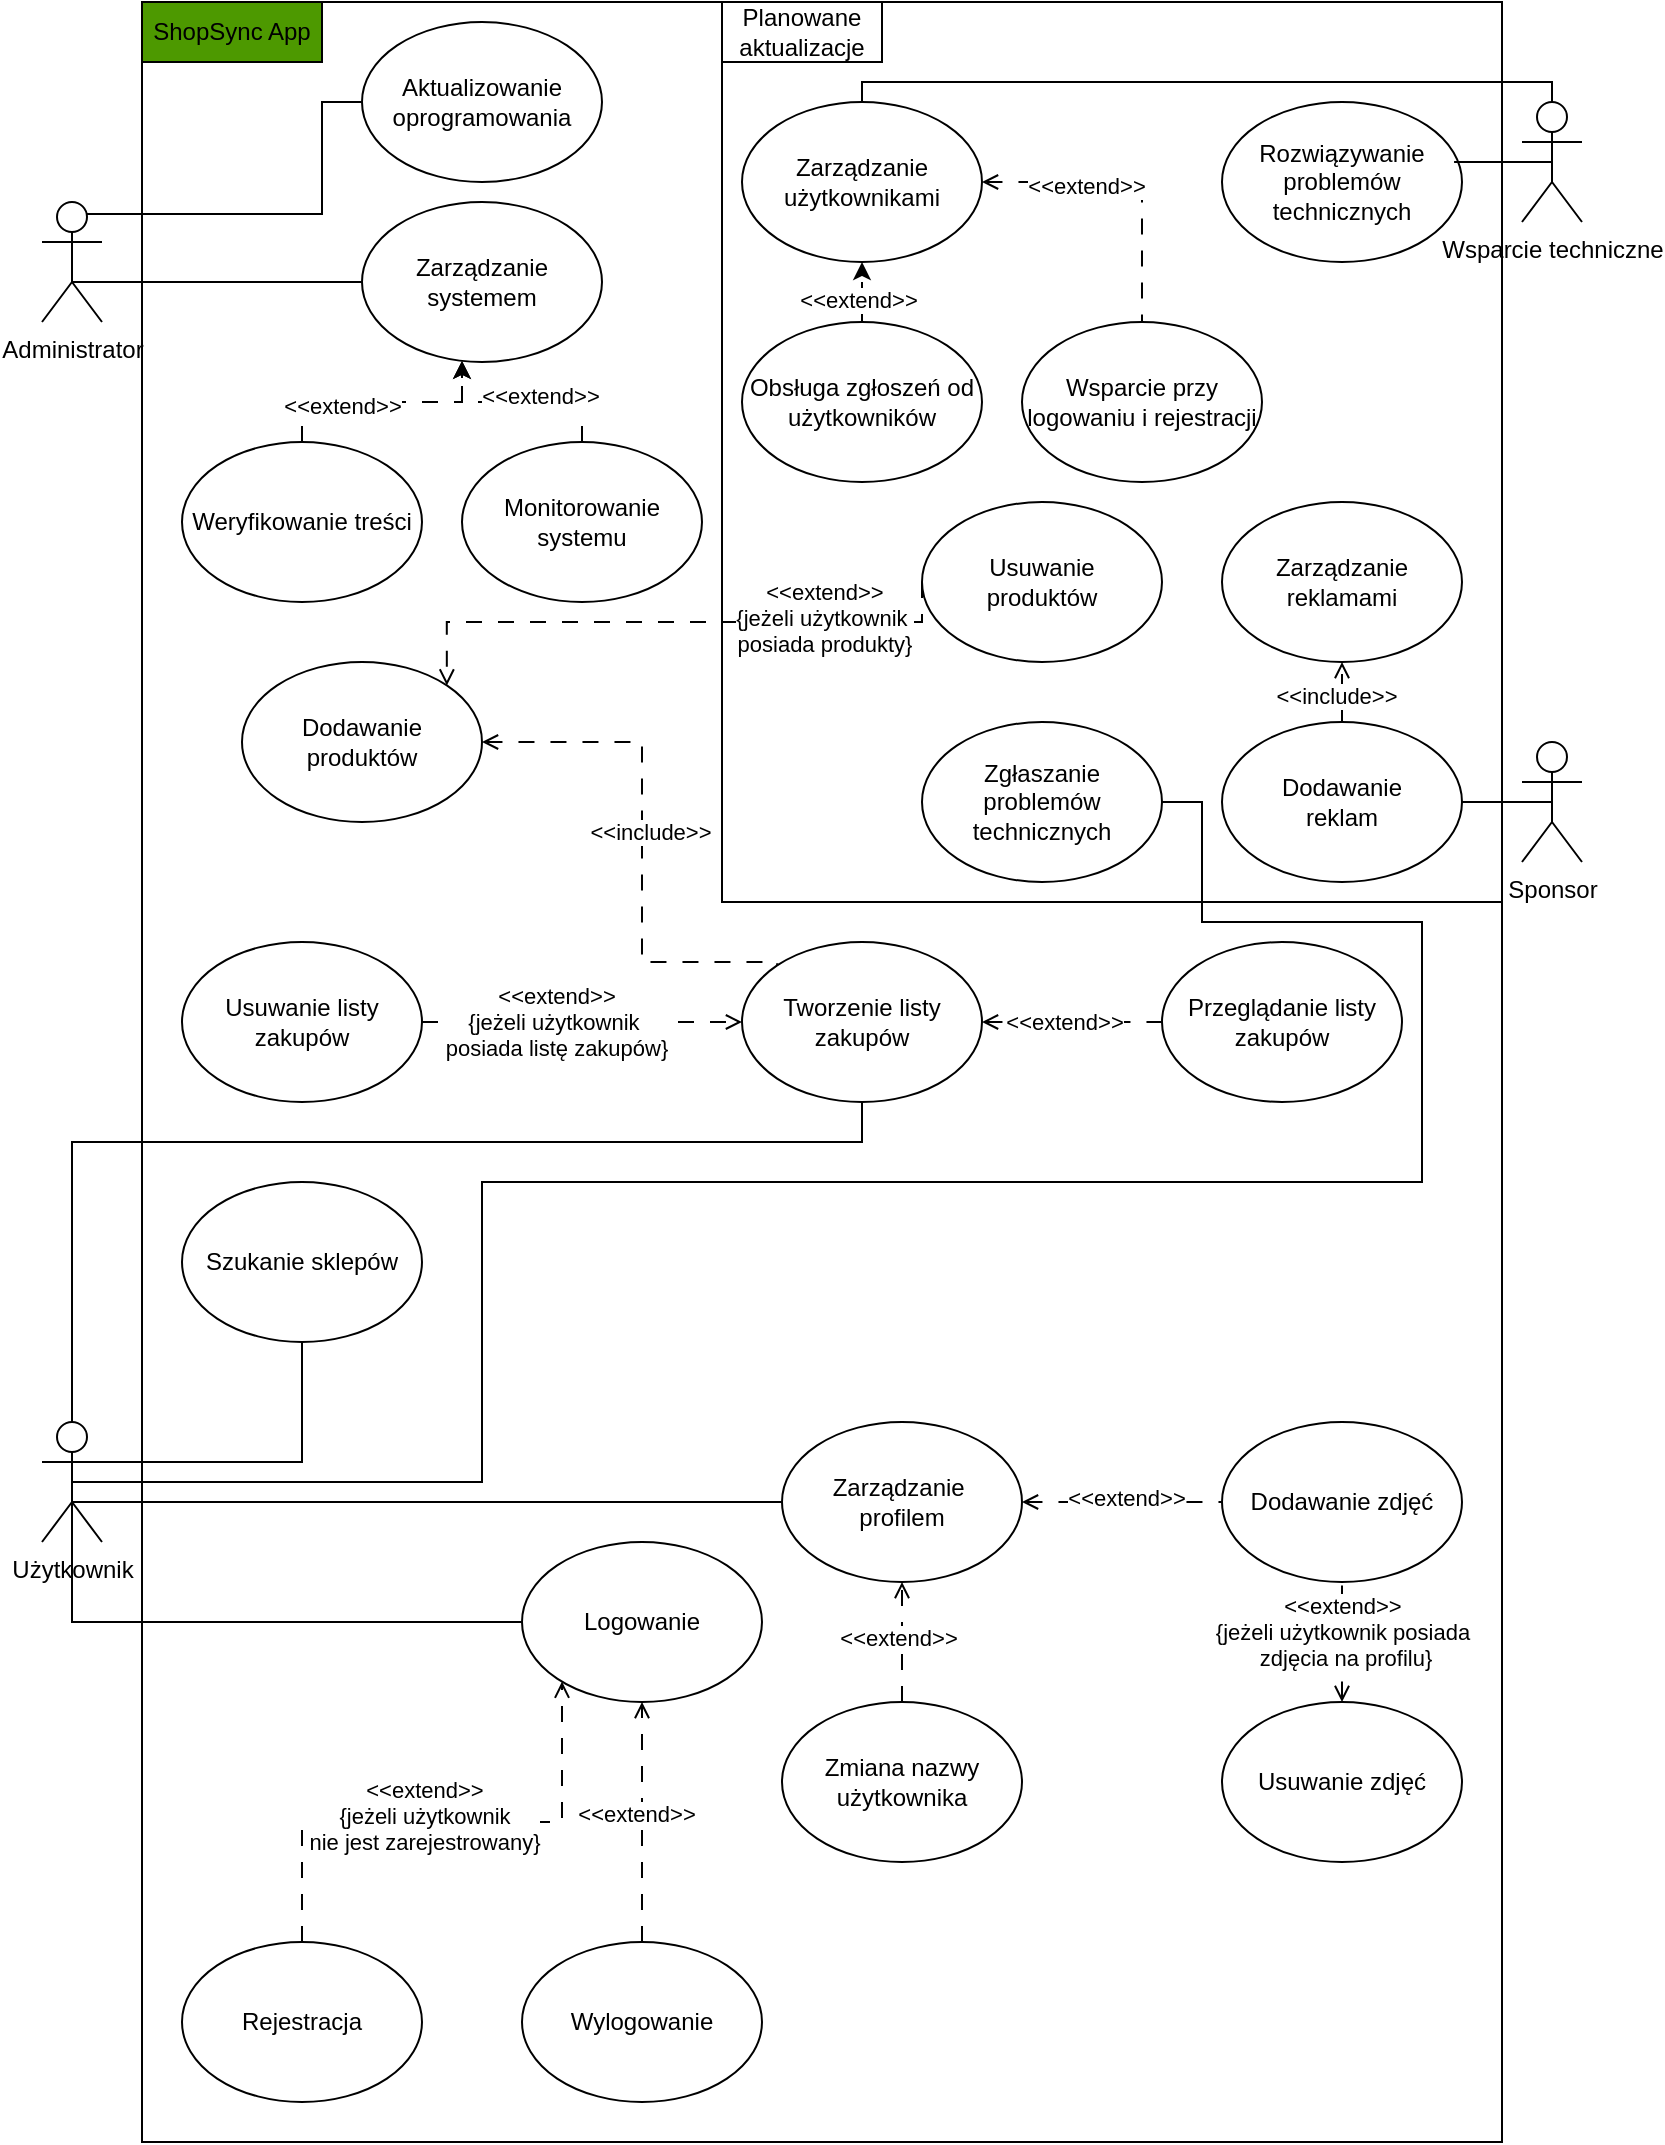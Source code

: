 <mxfile version="24.3.1" type="github">
  <diagram name="Page-1" id="LEZbWoxVUDS4-kTCrXxD">
    <mxGraphModel dx="1434" dy="782" grid="1" gridSize="10" guides="1" tooltips="1" connect="1" arrows="1" fold="1" page="1" pageScale="1" pageWidth="850" pageHeight="1100" math="0" shadow="0">
      <root>
        <mxCell id="0" />
        <mxCell id="1" parent="0" />
        <mxCell id="qrfRFLxY_1CpP_t62rLR-5" value="" style="rounded=0;whiteSpace=wrap;html=1;" parent="1" vertex="1">
          <mxGeometry x="80" y="20" width="680" height="1070" as="geometry" />
        </mxCell>
        <mxCell id="ckPdH6CkobrNddJZp5nC-2" value="" style="rounded=0;whiteSpace=wrap;html=1;" vertex="1" parent="1">
          <mxGeometry x="370" y="20" width="390" height="450" as="geometry" />
        </mxCell>
        <mxCell id="e0XvPMYwWgMYgYlpoTrx-16" value="" style="edgeStyle=orthogonalEdgeStyle;rounded=0;orthogonalLoop=1;jettySize=auto;html=1;startArrow=none;startFill=0;endArrow=none;endFill=0;exitX=0.5;exitY=0.5;exitDx=0;exitDy=0;exitPerimeter=0;" parent="1" source="K87021AXg9v8rqYW4FeP-1" target="e0XvPMYwWgMYgYlpoTrx-7" edge="1">
          <mxGeometry relative="1" as="geometry">
            <Array as="points">
              <mxPoint x="45" y="160" />
            </Array>
          </mxGeometry>
        </mxCell>
        <mxCell id="e0XvPMYwWgMYgYlpoTrx-17" style="edgeStyle=orthogonalEdgeStyle;rounded=0;orthogonalLoop=1;jettySize=auto;html=1;exitX=0.75;exitY=0.1;exitDx=0;exitDy=0;exitPerimeter=0;entryX=0;entryY=0.5;entryDx=0;entryDy=0;endArrow=none;endFill=0;" parent="1" source="K87021AXg9v8rqYW4FeP-1" target="K87021AXg9v8rqYW4FeP-9" edge="1">
          <mxGeometry relative="1" as="geometry">
            <Array as="points">
              <mxPoint x="170" y="126" />
              <mxPoint x="170" y="70" />
            </Array>
          </mxGeometry>
        </mxCell>
        <mxCell id="K87021AXg9v8rqYW4FeP-1" value="&lt;div&gt;Administrator&lt;/div&gt;" style="shape=umlActor;verticalLabelPosition=bottom;verticalAlign=top;html=1;outlineConnect=0;" parent="1" vertex="1">
          <mxGeometry x="30" y="120" width="30" height="60" as="geometry" />
        </mxCell>
        <mxCell id="e0XvPMYwWgMYgYlpoTrx-27" style="edgeStyle=orthogonalEdgeStyle;rounded=0;orthogonalLoop=1;jettySize=auto;html=1;endArrow=open;endFill=0;startArrow=none;startFill=0;dashed=1;dashPattern=8 8;" parent="1" source="e0XvPMYwWgMYgYlpoTrx-4" target="e0XvPMYwWgMYgYlpoTrx-3" edge="1">
          <mxGeometry relative="1" as="geometry">
            <Array as="points">
              <mxPoint x="160" y="930" />
              <mxPoint x="290" y="930" />
            </Array>
          </mxGeometry>
        </mxCell>
        <mxCell id="e0XvPMYwWgMYgYlpoTrx-53" value="&lt;div&gt;&amp;lt;&amp;lt;extend&amp;gt;&amp;gt;&lt;/div&gt;&lt;div&gt;{jeżeli użytkownik&lt;/div&gt;&lt;div&gt;nie jest zarejestrowany}&lt;/div&gt;" style="edgeLabel;html=1;align=center;verticalAlign=middle;resizable=0;points=[];" parent="e0XvPMYwWgMYgYlpoTrx-27" vertex="1" connectable="0">
          <mxGeometry x="0.123" y="3" relative="1" as="geometry">
            <mxPoint x="-25" as="offset" />
          </mxGeometry>
        </mxCell>
        <mxCell id="e0XvPMYwWgMYgYlpoTrx-74" style="edgeStyle=orthogonalEdgeStyle;rounded=0;orthogonalLoop=1;jettySize=auto;html=1;exitX=0.5;exitY=0.5;exitDx=0;exitDy=0;exitPerimeter=0;entryX=0;entryY=0.5;entryDx=0;entryDy=0;endArrow=none;endFill=0;" parent="1" source="K87021AXg9v8rqYW4FeP-2" target="e0XvPMYwWgMYgYlpoTrx-43" edge="1">
          <mxGeometry relative="1" as="geometry">
            <Array as="points">
              <mxPoint x="45" y="770" />
            </Array>
          </mxGeometry>
        </mxCell>
        <mxCell id="e0XvPMYwWgMYgYlpoTrx-75" style="edgeStyle=orthogonalEdgeStyle;rounded=0;orthogonalLoop=1;jettySize=auto;html=1;exitX=0.5;exitY=0.5;exitDx=0;exitDy=0;exitPerimeter=0;entryX=0.5;entryY=1;entryDx=0;entryDy=0;endArrow=none;endFill=0;" parent="1" source="K87021AXg9v8rqYW4FeP-2" target="e0XvPMYwWgMYgYlpoTrx-5" edge="1">
          <mxGeometry relative="1" as="geometry">
            <Array as="points">
              <mxPoint x="45" y="750" />
              <mxPoint x="160" y="750" />
            </Array>
          </mxGeometry>
        </mxCell>
        <mxCell id="ckPdH6CkobrNddJZp5nC-18" style="edgeStyle=orthogonalEdgeStyle;rounded=0;orthogonalLoop=1;jettySize=auto;html=1;exitX=0.5;exitY=0.5;exitDx=0;exitDy=0;exitPerimeter=0;endArrow=none;endFill=0;entryX=1;entryY=0.5;entryDx=0;entryDy=0;" edge="1" parent="1" source="K87021AXg9v8rqYW4FeP-2" target="e0XvPMYwWgMYgYlpoTrx-37">
          <mxGeometry relative="1" as="geometry">
            <Array as="points">
              <mxPoint x="250" y="760" />
              <mxPoint x="250" y="610" />
              <mxPoint x="720" y="610" />
              <mxPoint x="720" y="480" />
              <mxPoint x="610" y="480" />
              <mxPoint x="610" y="420" />
            </Array>
          </mxGeometry>
        </mxCell>
        <mxCell id="K87021AXg9v8rqYW4FeP-2" value="&lt;div&gt;Użytkownik&lt;/div&gt;" style="shape=umlActor;verticalLabelPosition=bottom;verticalAlign=top;html=1;outlineConnect=0;" parent="1" vertex="1">
          <mxGeometry x="30" y="730" width="30" height="60" as="geometry" />
        </mxCell>
        <mxCell id="K87021AXg9v8rqYW4FeP-9" value="&lt;div&gt;Aktualizowanie oprogramowania&lt;/div&gt;" style="ellipse;whiteSpace=wrap;html=1;" parent="1" vertex="1">
          <mxGeometry x="190" y="30" width="120" height="80" as="geometry" />
        </mxCell>
        <mxCell id="K87021AXg9v8rqYW4FeP-10" value="Przeglądanie listy zakupów" style="ellipse;whiteSpace=wrap;html=1;" parent="1" vertex="1">
          <mxGeometry x="590" y="490" width="120" height="80" as="geometry" />
        </mxCell>
        <mxCell id="e0XvPMYwWgMYgYlpoTrx-30" style="edgeStyle=orthogonalEdgeStyle;rounded=0;orthogonalLoop=1;jettySize=auto;html=1;entryX=0;entryY=0.5;entryDx=0;entryDy=0;exitX=1;exitY=0.5;exitDx=0;exitDy=0;startArrow=open;startFill=0;endArrow=none;endFill=0;dashed=1;dashPattern=8 8;" parent="1" source="e0XvPMYwWgMYgYlpoTrx-1" target="K87021AXg9v8rqYW4FeP-10" edge="1">
          <mxGeometry relative="1" as="geometry">
            <mxPoint x="450" y="550" as="sourcePoint" />
            <mxPoint x="370" y="410" as="targetPoint" />
            <Array as="points" />
          </mxGeometry>
        </mxCell>
        <mxCell id="e0XvPMYwWgMYgYlpoTrx-71" value="&amp;lt;&amp;lt;extend&amp;gt;&amp;gt;" style="edgeLabel;html=1;align=center;verticalAlign=middle;resizable=0;points=[];" parent="e0XvPMYwWgMYgYlpoTrx-30" vertex="1" connectable="0">
          <mxGeometry x="0.499" y="-2" relative="1" as="geometry">
            <mxPoint x="-27" y="-2" as="offset" />
          </mxGeometry>
        </mxCell>
        <mxCell id="e0XvPMYwWgMYgYlpoTrx-1" value="Tworzenie listy zakupów" style="ellipse;whiteSpace=wrap;html=1;" parent="1" vertex="1">
          <mxGeometry x="380" y="490" width="120" height="80" as="geometry" />
        </mxCell>
        <mxCell id="e0XvPMYwWgMYgYlpoTrx-2" value="&lt;div&gt;Dodawanie zdjęć&lt;/div&gt;" style="ellipse;whiteSpace=wrap;html=1;" parent="1" vertex="1">
          <mxGeometry x="620" y="730" width="120" height="80" as="geometry" />
        </mxCell>
        <mxCell id="e0XvPMYwWgMYgYlpoTrx-3" value="&lt;div&gt;Logowanie&lt;/div&gt;" style="ellipse;whiteSpace=wrap;html=1;" parent="1" vertex="1">
          <mxGeometry x="270" y="790" width="120" height="80" as="geometry" />
        </mxCell>
        <mxCell id="e0XvPMYwWgMYgYlpoTrx-28" value="" style="edgeStyle=orthogonalEdgeStyle;rounded=0;orthogonalLoop=1;jettySize=auto;html=1;exitX=0.5;exitY=0.5;exitDx=0;exitDy=0;exitPerimeter=0;endArrow=none;endFill=0;" parent="1" source="K87021AXg9v8rqYW4FeP-2" target="e0XvPMYwWgMYgYlpoTrx-3" edge="1">
          <mxGeometry relative="1" as="geometry">
            <Array as="points">
              <mxPoint x="45" y="830" />
              <mxPoint x="330" y="830" />
            </Array>
          </mxGeometry>
        </mxCell>
        <mxCell id="e0XvPMYwWgMYgYlpoTrx-4" value="&lt;div&gt;Rejestracja&lt;/div&gt;" style="ellipse;whiteSpace=wrap;html=1;" parent="1" vertex="1">
          <mxGeometry x="100" y="990" width="120" height="80" as="geometry" />
        </mxCell>
        <mxCell id="e0XvPMYwWgMYgYlpoTrx-5" value="Szukanie sklepów" style="ellipse;whiteSpace=wrap;html=1;" parent="1" vertex="1">
          <mxGeometry x="100" y="610" width="120" height="80" as="geometry" />
        </mxCell>
        <mxCell id="e0XvPMYwWgMYgYlpoTrx-36" value="" style="edgeStyle=orthogonalEdgeStyle;rounded=0;orthogonalLoop=1;jettySize=auto;html=1;startArrow=open;startFill=0;endArrow=none;endFill=0;dashed=1;dashPattern=8 8;" parent="1" source="e0XvPMYwWgMYgYlpoTrx-6" target="e0XvPMYwWgMYgYlpoTrx-33" edge="1">
          <mxGeometry relative="1" as="geometry" />
        </mxCell>
        <mxCell id="qrfRFLxY_1CpP_t62rLR-4" value="&lt;div style=&quot;font-size: 11px;&quot;&gt;&lt;font style=&quot;font-size: 11px;&quot;&gt;&amp;lt;&amp;lt;extend&amp;gt;&amp;gt;&lt;/font&gt;&lt;/div&gt;" style="edgeLabel;html=1;align=center;verticalAlign=middle;resizable=0;points=[];fontSize=12;" parent="e0XvPMYwWgMYgYlpoTrx-36" vertex="1" connectable="0">
          <mxGeometry x="-0.304" y="-2" relative="1" as="geometry">
            <mxPoint as="offset" />
          </mxGeometry>
        </mxCell>
        <mxCell id="e0XvPMYwWgMYgYlpoTrx-6" value="Zarządzanie użytkownikami" style="ellipse;whiteSpace=wrap;html=1;" parent="1" vertex="1">
          <mxGeometry x="380" y="70" width="120" height="80" as="geometry" />
        </mxCell>
        <mxCell id="e0XvPMYwWgMYgYlpoTrx-7" value="Zarządzanie systemem" style="ellipse;whiteSpace=wrap;html=1;" parent="1" vertex="1">
          <mxGeometry x="190" y="120" width="120" height="80" as="geometry" />
        </mxCell>
        <mxCell id="e0XvPMYwWgMYgYlpoTrx-18" value="" style="edgeStyle=orthogonalEdgeStyle;rounded=0;orthogonalLoop=1;jettySize=auto;html=1;dashed=1;dashPattern=8 8;" parent="1" source="e0XvPMYwWgMYgYlpoTrx-8" target="e0XvPMYwWgMYgYlpoTrx-7" edge="1">
          <mxGeometry relative="1" as="geometry">
            <Array as="points">
              <mxPoint x="160" y="220" />
              <mxPoint x="240" y="220" />
            </Array>
          </mxGeometry>
        </mxCell>
        <mxCell id="Vl1ABShufQXzU-Sie8y4-1" value="&amp;lt;&amp;lt;extend&amp;gt;&amp;gt;" style="edgeLabel;html=1;align=center;verticalAlign=middle;resizable=0;points=[];" parent="e0XvPMYwWgMYgYlpoTrx-18" vertex="1" connectable="0">
          <mxGeometry x="-0.339" y="-2" relative="1" as="geometry">
            <mxPoint as="offset" />
          </mxGeometry>
        </mxCell>
        <mxCell id="e0XvPMYwWgMYgYlpoTrx-8" value="Weryfikowanie treści" style="ellipse;whiteSpace=wrap;html=1;" parent="1" vertex="1">
          <mxGeometry x="100" y="240" width="120" height="80" as="geometry" />
        </mxCell>
        <mxCell id="e0XvPMYwWgMYgYlpoTrx-77" style="edgeStyle=orthogonalEdgeStyle;rounded=0;orthogonalLoop=1;jettySize=auto;html=1;exitX=0.5;exitY=0;exitDx=0;exitDy=0;exitPerimeter=0;entryX=0.5;entryY=0;entryDx=0;entryDy=0;endArrow=none;endFill=0;" parent="1" source="e0XvPMYwWgMYgYlpoTrx-9" target="e0XvPMYwWgMYgYlpoTrx-6" edge="1">
          <mxGeometry relative="1" as="geometry">
            <Array as="points">
              <mxPoint x="785" y="60" />
              <mxPoint x="440" y="60" />
            </Array>
          </mxGeometry>
        </mxCell>
        <mxCell id="e0XvPMYwWgMYgYlpoTrx-9" value="&lt;div&gt;Wsparcie techniczne&lt;/div&gt;" style="shape=umlActor;verticalLabelPosition=bottom;verticalAlign=top;html=1;outlineConnect=0;" parent="1" vertex="1">
          <mxGeometry x="770" y="70" width="30" height="60" as="geometry" />
        </mxCell>
        <mxCell id="ckPdH6CkobrNddJZp5nC-11" style="edgeStyle=orthogonalEdgeStyle;rounded=0;orthogonalLoop=1;jettySize=auto;html=1;exitX=0.5;exitY=0.5;exitDx=0;exitDy=0;exitPerimeter=0;endArrow=none;endFill=0;" edge="1" parent="1" source="e0XvPMYwWgMYgYlpoTrx-10" target="ckPdH6CkobrNddJZp5nC-8">
          <mxGeometry relative="1" as="geometry" />
        </mxCell>
        <mxCell id="e0XvPMYwWgMYgYlpoTrx-10" value="Sponsor" style="shape=umlActor;verticalLabelPosition=bottom;verticalAlign=top;html=1;outlineConnect=0;" parent="1" vertex="1">
          <mxGeometry x="770" y="390" width="30" height="60" as="geometry" />
        </mxCell>
        <mxCell id="e0XvPMYwWgMYgYlpoTrx-21" value="" style="edgeStyle=orthogonalEdgeStyle;rounded=0;orthogonalLoop=1;jettySize=auto;html=1;dashed=1;dashPattern=8 8;" parent="1" source="e0XvPMYwWgMYgYlpoTrx-11" target="e0XvPMYwWgMYgYlpoTrx-6" edge="1">
          <mxGeometry relative="1" as="geometry" />
        </mxCell>
        <mxCell id="Vl1ABShufQXzU-Sie8y4-2" value="&amp;lt;&amp;lt;extend&amp;gt;&amp;gt;" style="edgeLabel;html=1;align=center;verticalAlign=middle;resizable=0;points=[];" parent="e0XvPMYwWgMYgYlpoTrx-21" vertex="1" connectable="0">
          <mxGeometry x="0.167" y="-2" relative="1" as="geometry">
            <mxPoint as="offset" />
          </mxGeometry>
        </mxCell>
        <mxCell id="e0XvPMYwWgMYgYlpoTrx-11" value="Obsługa zgłoszeń od użytkowników" style="ellipse;whiteSpace=wrap;html=1;" parent="1" vertex="1">
          <mxGeometry x="380" y="180" width="120" height="80" as="geometry" />
        </mxCell>
        <mxCell id="e0XvPMYwWgMYgYlpoTrx-12" value="Rozwiązywanie problemów technicznych" style="ellipse;whiteSpace=wrap;html=1;" parent="1" vertex="1">
          <mxGeometry x="620" y="70" width="120" height="80" as="geometry" />
        </mxCell>
        <mxCell id="e0XvPMYwWgMYgYlpoTrx-33" value="Wsparcie przy logowaniu i rejestracji" style="ellipse;whiteSpace=wrap;html=1;" parent="1" vertex="1">
          <mxGeometry x="520" y="180" width="120" height="80" as="geometry" />
        </mxCell>
        <mxCell id="e0XvPMYwWgMYgYlpoTrx-37" value="Zgłaszanie problemów technicznych" style="ellipse;whiteSpace=wrap;html=1;" parent="1" vertex="1">
          <mxGeometry x="470" y="380" width="120" height="80" as="geometry" />
        </mxCell>
        <mxCell id="e0XvPMYwWgMYgYlpoTrx-40" value="" style="edgeStyle=orthogonalEdgeStyle;rounded=0;orthogonalLoop=1;jettySize=auto;html=1;dashed=1;dashPattern=8 8;endArrow=open;endFill=0;" parent="1" source="e0XvPMYwWgMYgYlpoTrx-39" target="e0XvPMYwWgMYgYlpoTrx-1" edge="1">
          <mxGeometry relative="1" as="geometry" />
        </mxCell>
        <mxCell id="e0XvPMYwWgMYgYlpoTrx-65" value="&lt;div&gt;&amp;lt;&amp;lt;extend&amp;gt;&amp;gt;&lt;/div&gt;&lt;div&gt;{jeżeli użytkownik&amp;nbsp;&lt;/div&gt;&lt;div&gt;posiada listę zakupów}&lt;br&gt;&lt;/div&gt;" style="edgeLabel;html=1;align=center;verticalAlign=middle;resizable=0;points=[];" parent="e0XvPMYwWgMYgYlpoTrx-40" vertex="1" connectable="0">
          <mxGeometry x="-0.279" relative="1" as="geometry">
            <mxPoint x="9" as="offset" />
          </mxGeometry>
        </mxCell>
        <mxCell id="e0XvPMYwWgMYgYlpoTrx-39" value="Usuwanie listy zakupów" style="ellipse;whiteSpace=wrap;html=1;" parent="1" vertex="1">
          <mxGeometry x="100" y="490" width="120" height="80" as="geometry" />
        </mxCell>
        <mxCell id="e0XvPMYwWgMYgYlpoTrx-42" style="edgeStyle=orthogonalEdgeStyle;rounded=0;orthogonalLoop=1;jettySize=auto;html=1;startArrow=open;startFill=0;endArrow=none;endFill=0;dashed=1;dashPattern=8 8;entryX=0;entryY=0;entryDx=0;entryDy=0;" parent="1" source="e0XvPMYwWgMYgYlpoTrx-41" target="e0XvPMYwWgMYgYlpoTrx-1" edge="1">
          <mxGeometry relative="1" as="geometry">
            <Array as="points">
              <mxPoint x="330" y="390" />
              <mxPoint x="330" y="500" />
              <mxPoint x="398" y="500" />
            </Array>
          </mxGeometry>
        </mxCell>
        <mxCell id="e0XvPMYwWgMYgYlpoTrx-72" value="&amp;lt;&amp;lt;include&amp;gt;&amp;gt;" style="edgeLabel;html=1;align=center;verticalAlign=middle;resizable=0;points=[];" parent="e0XvPMYwWgMYgYlpoTrx-42" vertex="1" connectable="0">
          <mxGeometry x="-0.041" y="4" relative="1" as="geometry">
            <mxPoint as="offset" />
          </mxGeometry>
        </mxCell>
        <mxCell id="e0XvPMYwWgMYgYlpoTrx-41" value="Dodawanie produktów" style="ellipse;whiteSpace=wrap;html=1;" parent="1" vertex="1">
          <mxGeometry x="130" y="350" width="120" height="80" as="geometry" />
        </mxCell>
        <mxCell id="e0XvPMYwWgMYgYlpoTrx-44" value="" style="edgeStyle=orthogonalEdgeStyle;rounded=0;orthogonalLoop=1;jettySize=auto;html=1;startArrow=open;startFill=0;endArrow=none;endFill=0;dashed=1;dashPattern=8 8;" parent="1" source="e0XvPMYwWgMYgYlpoTrx-43" target="e0XvPMYwWgMYgYlpoTrx-2" edge="1">
          <mxGeometry relative="1" as="geometry" />
        </mxCell>
        <mxCell id="Vl1ABShufQXzU-Sie8y4-8" value="&amp;lt;&amp;lt;extend&amp;gt;&amp;gt;" style="edgeLabel;html=1;align=center;verticalAlign=middle;resizable=0;points=[];" parent="e0XvPMYwWgMYgYlpoTrx-44" vertex="1" connectable="0">
          <mxGeometry x="0.044" y="2" relative="1" as="geometry">
            <mxPoint as="offset" />
          </mxGeometry>
        </mxCell>
        <mxCell id="e0XvPMYwWgMYgYlpoTrx-43" value="&lt;div&gt;Zarządzanie&amp;nbsp;&lt;/div&gt;&lt;div&gt;profilem&lt;/div&gt;" style="ellipse;whiteSpace=wrap;html=1;" parent="1" vertex="1">
          <mxGeometry x="400" y="730" width="120" height="80" as="geometry" />
        </mxCell>
        <mxCell id="e0XvPMYwWgMYgYlpoTrx-48" value="" style="edgeStyle=orthogonalEdgeStyle;rounded=0;orthogonalLoop=1;jettySize=auto;html=1;endArrow=open;endFill=0;startArrow=none;startFill=0;dashed=1;dashPattern=8 8;" parent="1" source="e0XvPMYwWgMYgYlpoTrx-47" target="e0XvPMYwWgMYgYlpoTrx-43" edge="1">
          <mxGeometry relative="1" as="geometry" />
        </mxCell>
        <mxCell id="e0XvPMYwWgMYgYlpoTrx-62" value="&lt;div&gt;&amp;lt;&amp;lt;extend&amp;gt;&amp;gt;&lt;/div&gt;" style="edgeLabel;html=1;align=center;verticalAlign=middle;resizable=0;points=[];" parent="e0XvPMYwWgMYgYlpoTrx-48" vertex="1" connectable="0">
          <mxGeometry x="0.078" y="2" relative="1" as="geometry">
            <mxPoint as="offset" />
          </mxGeometry>
        </mxCell>
        <mxCell id="e0XvPMYwWgMYgYlpoTrx-47" value="&lt;div&gt;Zmiana nazwy użytkownika&lt;/div&gt;" style="ellipse;whiteSpace=wrap;html=1;" parent="1" vertex="1">
          <mxGeometry x="400" y="870" width="120" height="80" as="geometry" />
        </mxCell>
        <mxCell id="e0XvPMYwWgMYgYlpoTrx-50" value="" style="edgeStyle=orthogonalEdgeStyle;rounded=0;orthogonalLoop=1;jettySize=auto;html=1;startArrow=none;startFill=0;endArrow=open;endFill=0;dashed=1;dashPattern=8 8;exitX=0.5;exitY=0;exitDx=0;exitDy=0;" parent="1" source="e0XvPMYwWgMYgYlpoTrx-49" edge="1">
          <mxGeometry relative="1" as="geometry">
            <mxPoint x="330" y="870" as="targetPoint" />
            <Array as="points">
              <mxPoint x="330" y="890" />
              <mxPoint x="330" y="890" />
            </Array>
          </mxGeometry>
        </mxCell>
        <mxCell id="e0XvPMYwWgMYgYlpoTrx-60" value="&lt;div&gt;&amp;lt;&amp;lt;extend&amp;gt;&amp;gt;&lt;/div&gt;" style="edgeLabel;html=1;align=center;verticalAlign=middle;resizable=0;points=[];" parent="e0XvPMYwWgMYgYlpoTrx-50" vertex="1" connectable="0">
          <mxGeometry x="0.078" y="3" relative="1" as="geometry">
            <mxPoint as="offset" />
          </mxGeometry>
        </mxCell>
        <mxCell id="e0XvPMYwWgMYgYlpoTrx-49" value="Wylogowanie" style="ellipse;whiteSpace=wrap;html=1;" parent="1" vertex="1">
          <mxGeometry x="270" y="990" width="120" height="80" as="geometry" />
        </mxCell>
        <mxCell id="e0XvPMYwWgMYgYlpoTrx-56" style="edgeStyle=orthogonalEdgeStyle;rounded=0;orthogonalLoop=1;jettySize=auto;html=1;exitX=0;exitY=0.5;exitDx=0;exitDy=0;entryX=1;entryY=0;entryDx=0;entryDy=0;dashed=1;dashPattern=8 8;endArrow=open;endFill=0;" parent="1" source="e0XvPMYwWgMYgYlpoTrx-55" target="e0XvPMYwWgMYgYlpoTrx-41" edge="1">
          <mxGeometry relative="1" as="geometry">
            <Array as="points">
              <mxPoint x="232" y="330" />
            </Array>
          </mxGeometry>
        </mxCell>
        <mxCell id="e0XvPMYwWgMYgYlpoTrx-70" value="&lt;div&gt;&amp;lt;&amp;lt;extend&amp;gt;&amp;gt;&lt;/div&gt;&lt;div&gt;{jeżeli użytkownik&amp;nbsp;&lt;/div&gt;&lt;div&gt;posiada produkty}&lt;br&gt;&lt;/div&gt;" style="edgeLabel;html=1;align=center;verticalAlign=middle;resizable=0;points=[];" parent="e0XvPMYwWgMYgYlpoTrx-56" vertex="1" connectable="0">
          <mxGeometry x="-0.304" y="-1" relative="1" as="geometry">
            <mxPoint x="31" y="-1" as="offset" />
          </mxGeometry>
        </mxCell>
        <mxCell id="e0XvPMYwWgMYgYlpoTrx-55" value="&lt;div&gt;Usuwanie&lt;/div&gt;&lt;div&gt;produktów&lt;/div&gt;" style="ellipse;whiteSpace=wrap;html=1;" parent="1" vertex="1">
          <mxGeometry x="470" y="270" width="120" height="80" as="geometry" />
        </mxCell>
        <mxCell id="e0XvPMYwWgMYgYlpoTrx-58" style="edgeStyle=orthogonalEdgeStyle;rounded=0;orthogonalLoop=1;jettySize=auto;html=1;exitX=0.5;exitY=0;exitDx=0;exitDy=0;entryX=0.5;entryY=1;entryDx=0;entryDy=0;startArrow=open;startFill=0;endArrow=none;endFill=0;dashed=1;dashPattern=8 8;" parent="1" source="e0XvPMYwWgMYgYlpoTrx-57" target="e0XvPMYwWgMYgYlpoTrx-2" edge="1">
          <mxGeometry relative="1" as="geometry" />
        </mxCell>
        <mxCell id="e0XvPMYwWgMYgYlpoTrx-64" value="&lt;div&gt;&amp;lt;&amp;lt;extend&amp;gt;&amp;gt;&lt;/div&gt;&lt;div&gt;{jeżeli użytkownik posiada&lt;/div&gt;&lt;div&gt;&amp;nbsp;zdjęcia na profilu}&lt;br&gt;&lt;/div&gt;" style="edgeLabel;html=1;align=center;verticalAlign=middle;resizable=0;points=[];" parent="e0XvPMYwWgMYgYlpoTrx-58" vertex="1" connectable="0">
          <mxGeometry x="0.162" relative="1" as="geometry">
            <mxPoint as="offset" />
          </mxGeometry>
        </mxCell>
        <mxCell id="e0XvPMYwWgMYgYlpoTrx-57" value="Usuwanie zdjęć" style="ellipse;whiteSpace=wrap;html=1;" parent="1" vertex="1">
          <mxGeometry x="620" y="870" width="120" height="80" as="geometry" />
        </mxCell>
        <mxCell id="e0XvPMYwWgMYgYlpoTrx-69" style="edgeStyle=orthogonalEdgeStyle;rounded=0;orthogonalLoop=1;jettySize=auto;html=1;exitX=0.5;exitY=0;exitDx=0;exitDy=0;exitPerimeter=0;entryX=0.5;entryY=1;entryDx=0;entryDy=0;endArrow=none;endFill=0;" parent="1" source="K87021AXg9v8rqYW4FeP-2" target="e0XvPMYwWgMYgYlpoTrx-1" edge="1">
          <mxGeometry relative="1" as="geometry">
            <mxPoint x="425" y="570" as="targetPoint" />
            <Array as="points">
              <mxPoint x="45" y="590" />
              <mxPoint x="440" y="590" />
            </Array>
          </mxGeometry>
        </mxCell>
        <mxCell id="Vl1ABShufQXzU-Sie8y4-4" value="" style="edgeStyle=orthogonalEdgeStyle;rounded=0;orthogonalLoop=1;jettySize=auto;html=1;dashed=1;dashPattern=8 8;" parent="1" source="Vl1ABShufQXzU-Sie8y4-3" target="e0XvPMYwWgMYgYlpoTrx-7" edge="1">
          <mxGeometry relative="1" as="geometry">
            <Array as="points">
              <mxPoint x="300" y="220" />
              <mxPoint x="240" y="220" />
            </Array>
          </mxGeometry>
        </mxCell>
        <mxCell id="Vl1ABShufQXzU-Sie8y4-5" value="&amp;lt;&amp;lt;extend&amp;gt;&amp;gt;" style="edgeLabel;html=1;align=center;verticalAlign=middle;resizable=0;points=[];" parent="Vl1ABShufQXzU-Sie8y4-4" vertex="1" connectable="0">
          <mxGeometry x="-0.178" y="-3" relative="1" as="geometry">
            <mxPoint as="offset" />
          </mxGeometry>
        </mxCell>
        <mxCell id="Vl1ABShufQXzU-Sie8y4-3" value="&lt;div&gt;Monitorowanie&lt;/div&gt;&lt;div&gt;systemu&lt;/div&gt;" style="ellipse;whiteSpace=wrap;html=1;" parent="1" vertex="1">
          <mxGeometry x="240" y="240" width="120" height="80" as="geometry" />
        </mxCell>
        <mxCell id="ckPdH6CkobrNddJZp5nC-1" value="ShopSync App" style="text;html=1;align=center;verticalAlign=middle;whiteSpace=wrap;rounded=0;fillColor=#4D9900;gradientColor=none;strokeColor=default;" vertex="1" parent="1">
          <mxGeometry x="80" y="20" width="90" height="30" as="geometry" />
        </mxCell>
        <mxCell id="ckPdH6CkobrNddJZp5nC-3" style="edgeStyle=orthogonalEdgeStyle;rounded=0;orthogonalLoop=1;jettySize=auto;html=1;exitX=0.5;exitY=0.5;exitDx=0;exitDy=0;exitPerimeter=0;entryX=0.967;entryY=0.375;entryDx=0;entryDy=0;entryPerimeter=0;endArrow=none;endFill=0;" edge="1" parent="1" source="e0XvPMYwWgMYgYlpoTrx-9" target="e0XvPMYwWgMYgYlpoTrx-12">
          <mxGeometry relative="1" as="geometry" />
        </mxCell>
        <mxCell id="ckPdH6CkobrNddJZp5nC-5" value="Planowane aktualizacje" style="text;html=1;align=center;verticalAlign=middle;whiteSpace=wrap;rounded=0;strokeColor=default;" vertex="1" parent="1">
          <mxGeometry x="370" y="20" width="80" height="30" as="geometry" />
        </mxCell>
        <mxCell id="ckPdH6CkobrNddJZp5nC-15" style="edgeStyle=orthogonalEdgeStyle;rounded=0;orthogonalLoop=1;jettySize=auto;html=1;exitX=0.5;exitY=0;exitDx=0;exitDy=0;entryX=0.5;entryY=1;entryDx=0;entryDy=0;endArrow=open;endFill=0;dashed=1;dashPattern=8 8;" edge="1" parent="1" source="ckPdH6CkobrNddJZp5nC-8" target="ckPdH6CkobrNddJZp5nC-12">
          <mxGeometry relative="1" as="geometry" />
        </mxCell>
        <mxCell id="ckPdH6CkobrNddJZp5nC-16" value="&amp;lt;&amp;lt;include&amp;gt;&amp;gt;" style="edgeLabel;html=1;align=center;verticalAlign=middle;resizable=0;points=[];" vertex="1" connectable="0" parent="ckPdH6CkobrNddJZp5nC-15">
          <mxGeometry x="-0.143" y="3" relative="1" as="geometry">
            <mxPoint as="offset" />
          </mxGeometry>
        </mxCell>
        <mxCell id="ckPdH6CkobrNddJZp5nC-8" value="&lt;div&gt;Dodawanie &lt;br&gt;&lt;/div&gt;&lt;div&gt;reklam&lt;/div&gt;" style="ellipse;whiteSpace=wrap;html=1;" vertex="1" parent="1">
          <mxGeometry x="620" y="380" width="120" height="80" as="geometry" />
        </mxCell>
        <mxCell id="ckPdH6CkobrNddJZp5nC-12" value="&lt;div&gt;Zarządzanie reklamami&lt;/div&gt;" style="ellipse;whiteSpace=wrap;html=1;" vertex="1" parent="1">
          <mxGeometry x="620" y="270" width="120" height="80" as="geometry" />
        </mxCell>
      </root>
    </mxGraphModel>
  </diagram>
</mxfile>
